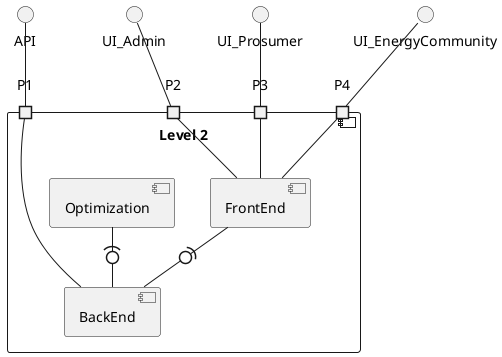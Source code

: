 @startuml

interface API 
interface UI_Admin
interface UI_Prosumer
interface UI_EnergyCommunity

component "Level 2" {
    component FrontEnd
    component BackEnd
    component Optimization
    port P1
    port P2
    port P3
    port P4
}

API -- P1
UI_Admin -- P2
UI_Prosumer -- P3
UI_EnergyCommunity -- P4
P1 - BackEnd
P2 - FrontEnd
P3 - FrontEnd
P4 - FrontEnd
FrontEnd -(0- BackEnd
Optimization -(0- BackEnd

@enduml

